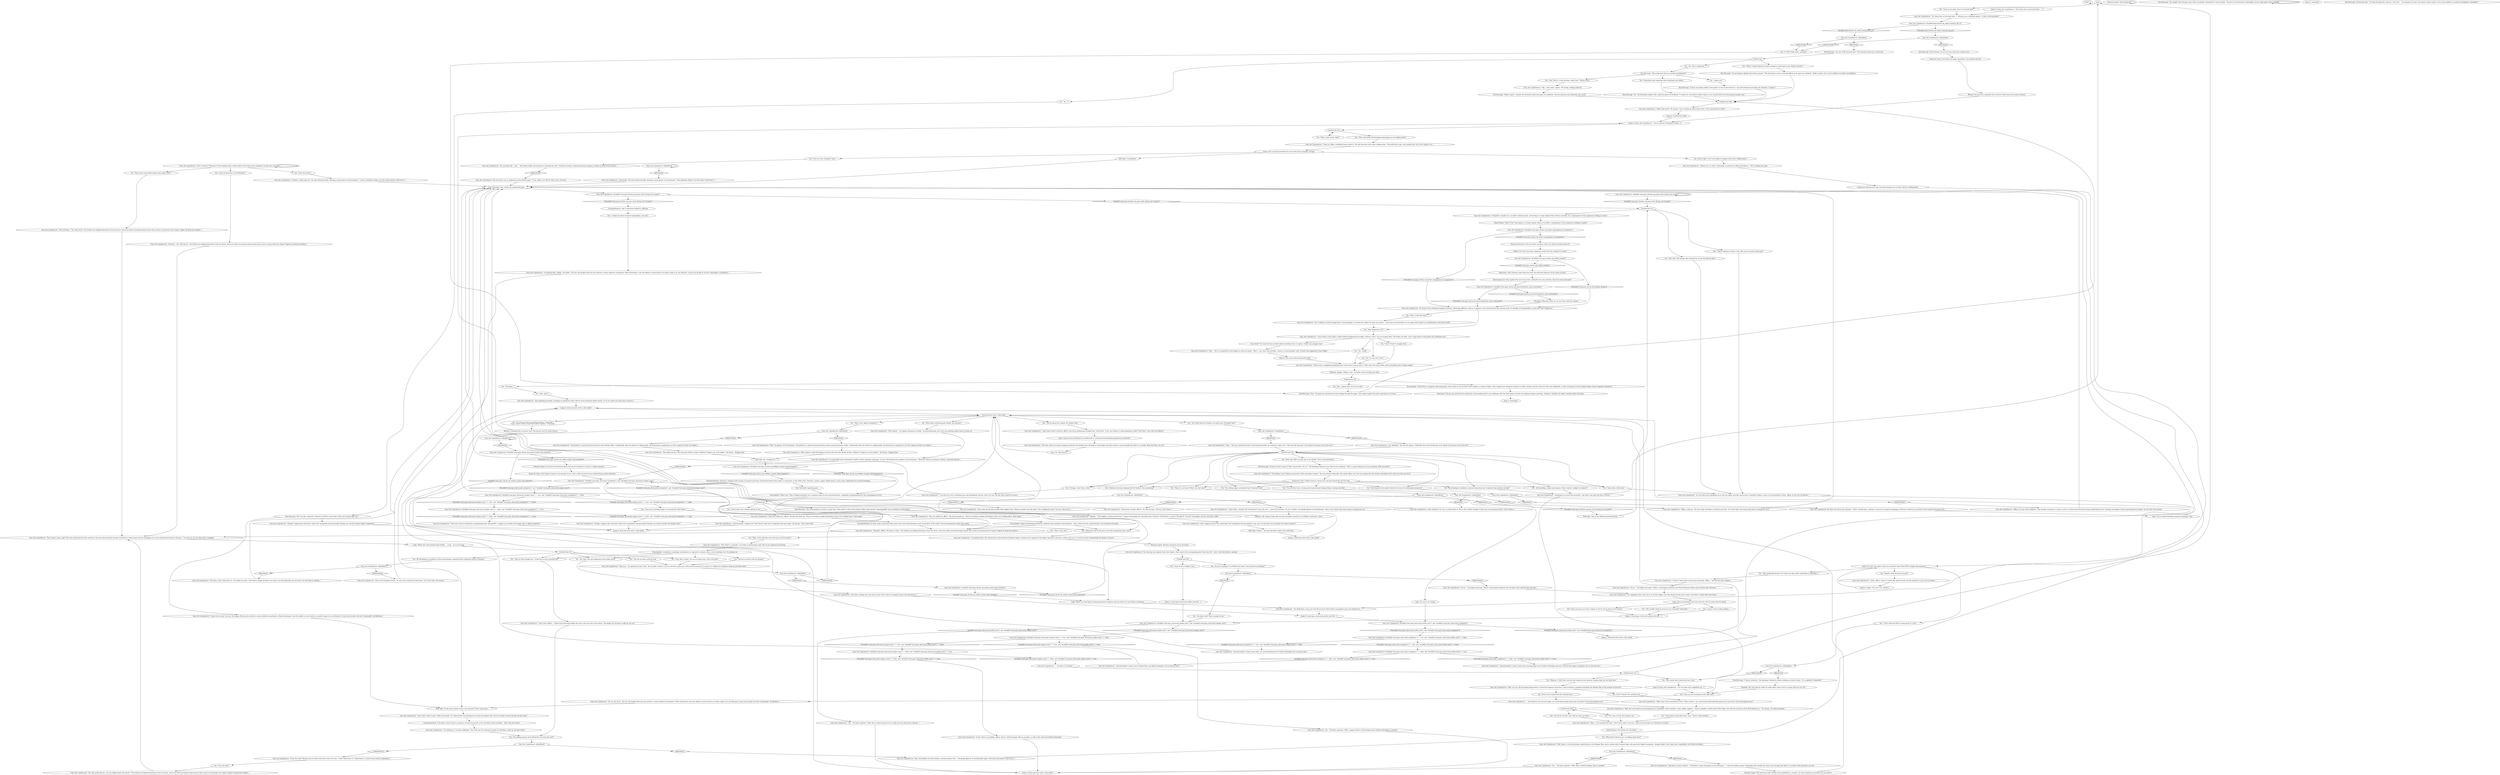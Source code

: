 # WESTCOAST / GARY FASCHA DQ
# Ask Gary if he knows how to turn back time.
# ==================================================
digraph G {
	  0 [label="START"];
	  1 [label="input"];
	  2 [label="You: \"Okay, I'm convinced. What's our next step?\""];
	  3 [label="You: \"By seeking answers from behind the veil, from the void?\""];
	  4 [label="Gary, the Cryptofascist: IsKimHere()"];
	  5 [label="IsKimHere()", shape=diamond];
	  6 [label="!(IsKimHere())", shape=diamond];
	  7 [label="Reaction Speed: And he glanced!"];
	  8 [label="Gary, the Cryptofascist: He clears his throat and continues. \"That's actually peas, nothing, no amount of corporate espionage would ever would ever put them *so far* ahead of everyone else...\""];
	  9 [label="Gary, the Cryptofascist: \"Could be, could easily be.\" He nods enthusiastically, shooting a quick glance at the lieutenant. \"I mean it definitely *helps*, but the market alone? I don't buy it...\""];
	  10 [label="Gary, the Cryptofascist: \"*Exactly*, officer.\" He leans in closer. \"The Seolites are helping themselves from the future. And every little incremental improvement they receive in the present has *major* ripples all along the timeline...\""];
	  11 [label="You: \"You know what? That's enough for me.\""];
	  12 [label="Gary, the Cryptofascist: \"No-no...\" He laughs nervously. \"There's a discrepancy between how these Semenese tribes count and how they tell time.\""];
	  13 [label="Jump to: [coast.gary_discussed_seolite_tech && ...]"];
	  14 [label="You: \"How, then?\""];
	  15 [label="Gary, the Cryptofascist: \"It gets even scarier. You see, the Semper Maa has also evolved a curious defensive mechanism. When threatened, it has the ability to revert back to an earlier stage in its own lifecycle. It may even be able to do this *continually*, ad infinitium...\""];
	  16 [label="You: \"Just... please, Kim, trust me on this.\""];
	  17 [label="You: \"Gary, are you wasting my time right now?\""];
	  18 [label="Gary, the Cryptofascist: \"It's true that every expedition up to now has failed, and that several have *vanished* without a trace, but the potential is there, officer. It just can't be denied...\""];
	  19 [label="Gary, the Cryptofascist: \"Assuming you survive the encounter... But that's way down the line of course...\""];
	  20 [label="Gary, the Cryptofascist: IsKimHere()"];
	  21 [label="IsKimHere()", shape=diamond];
	  22 [label="!(IsKimHere())", shape=diamond];
	  23 [label="Logic: There's no such thing as blaasma-powered weaponry, because there's no such thing as 'blaasma.'"];
	  24 [label="Kim Kitsuragi: \"Oh, people *are* noticing, Gary. They've probably *dispatched* a team already.\" The pen in the lieutenant's hand glides on the rough paper of his notebook."];
	  25 [label="Kim Kitsuragi: \"Not to the present, of course, to past-Gary. They prefer to deal with problems before they become *unmanageable*. Just something to think about.\""];
	  26 [label="You: \"Gary, you're putting images in my head and I don't like it.\""];
	  27 [label="Gary, the Cryptofascist: \"Though I suppose this still doesn't help *you* manipulate time personally. Perhaps you should consider digital castigation?\""];
	  28 [label="You: \"It *will* make sense, I promise.\""];
	  29 [label="Rhetoric: A question for an answer, huh? The answer must be really obvious."];
	  30 [label="Gary, the Cryptofascist: \"I don't know what to tell you, officer. I got all my information straight from 'Truth Hunt'. If you can't believe a radio programme called 'Truth Hunt', who *can* you believe?\""];
	  31 [label="Gary, the Cryptofascist: \"*Cryptids*, actually. It's a so-called 'colonial animal', presenting as a large singular body, when in actuality, it's a congregation of tiny organisms working in unison.\""];
	  32 [label="You: \"Seems like a dick move.\""];
	  33 [label="You: \"By developing an aesthetics of pure functionality, separated from traditional notions of beauty?\""];
	  34 [label="You: \"Wait, so how did they start the loop in the first place?\""];
	  35 [label="Gary, the Cryptofascist: \"You think that's crazy, just wait till you learn *how* they've managed to get so far ahead of us...\""];
	  36 [label="Gary, the Cryptofascist: \"But that's nothing. Just wait till you learn *how* they've managed to get so far ahead of us...\""];
	  37 [label="Gary, the Cryptofascist: \"I'm telling you,\" he nods confidently. \"The truth can't be contained, people are starting to wake up and take notice.\""];
	  38 [label="Gary, the Cryptofascist: \"... by about 4.5 seconds.\""];
	  39 [label="Gary, the Cryptofascist: \"Oh...\" He looks surprised. \"Well, there's still the Semper Maa to consider.\""];
	  40 [label="Gary, the Cryptofascist: \"But then, there are rumours going around that the Seolites have developed a technology that allows them to move through time like it's a corridor. Back and forth, you see.\""];
	  41 [label="Encyclopedia: 'Truth Hunt' is a popular radio programme. Each week, its two eccentric hosts explore a variety of topics, from cryptids and conspiracy theories to ethnic warfare and the 'historical' Man from Hjelmdall. A radio counterpart to the Graadian fringe science magazine 'Paradox B'."];
	  42 [label="You: \"I asked you about temporal manipulation, not mud.\""];
	  43 [label="Gary, the Cryptofascist: Variable[\"coast.gary_faschist_dq_pain_tresh_diving_suit_of_pain\"]"];
	  44 [label="Variable[\"coast.gary_faschist_dq_pain_tresh_diving_suit_of_pain\"]", shape=diamond];
	  45 [label="!(Variable[\"coast.gary_faschist_dq_pain_tresh_diving_suit_of_pain\"])", shape=diamond];
	  46 [label="Gary, the Cryptofascist: \"Sure, the Seolites are hard workers, everyone knows that...\" He quickly glances at the lieutenant again. \"But hard work alone? I don't buy it...\""];
	  47 [label="Gary, the Cryptofascist: \"I've personally never witnessed a Seolite commit corporate espionage,\" he says, determined not to glance at the lieutenant. \"*However* there are rumours, articles, respected opinions...\""];
	  48 [label="Jump to: [Sub-main-hub (with a side-salad)]"];
	  49 [label="Gary, the Cryptofascist: \"And speaking personally, arranging an expedition seems like the most promising option overall, so I'm not really sure what else to tell you...\""];
	  50 [label="Jump to: [Gary, the Cryptofascist: \"\"Isn't it obvious? *Someone's* been...\"]"];
	  51 [label="Untitled hub (06)"];
	  52 [label="You: \"I don't joke around about time, Gary.\" (Stare at him intently.)"];
	  53 [label="Esprit de Corps: He seems to have an unrealistic idea of the RCM's budget and manpower..."];
	  54 [label="Logic: Oh, yes it can. Easily."];
	  55 [label="Gary, the Cryptofascist: \"Well, first we'd need to secure funding for an expedition, then assemble a team, gather supplies... There's probably a million other little things, but with the resources of the RCM behind you...\" He shrugs. \"It could be feasible.\""];
	  56 [label="Pain Threshold: Like a diving suit powered by pain."];
	  57 [label="Untitled hub (15)"];
	  58 [label="Gary, the Cryptofascist: \"Isn't it obvious? *Someone's* been feeding them a little trickle of tech down from someplace *no-one* else can reach...\""];
	  59 [label="You: \"From the pale?\""];
	  60 [label="Half Light: Cannibalism?"];
	  61 [label="You: \"That's crazy, man.\""];
	  62 [label="Gary, the Cryptofascist: \"Essentially it's a grief ritual practiced by some old kipt tribes. Traditionally, after the death of a village leader, the bereaved are supposed to cut off a segment of their own fingers...\""];
	  63 [label="Half Light: Yes, *imagine* it!"];
	  64 [label="Jump to: [coast.gary_discussed_seolite_tech && ...]"];
	  65 [label="Composure: Because he's only now discovering he has no idea what he's talking about."];
	  66 [label="Gary, the Cryptofascist: \"Do I know how to turn back time...?\" He gives you a sideways glance. \"Is that a trick question?\""];
	  67 [label="Untitled hub"];
	  68 [label="Untitled hub (04)"];
	  69 [label="You: \"Potentially more important than *anything* ever before.\""];
	  70 [label="You: \"Yes, Gary. A trick. Now humour me.\""];
	  71 [label="Inland Empire: The further out, the better."];
	  72 [label="You: \"What about something pale-related, any theories?\""];
	  73 [label="You: \"I'm not sure these are realistic options.\" (Conclude.)\n\"Gary, *none* of these sound like realistic options.\" (Conclude.)"];
	  74 [label="Volition: If it were true those organisms would *not* be working *in unison*."];
	  75 [label="You: \"This sounds like a dead end to me, Gary.\""];
	  76 [label="Gary, the Cryptofascist: \"... and attack it over and over again, you could theoretically punch your way back to the Franconigerian era!\""];
	  77 [label="Logic: You're underestimating corporate espionage, Gary."];
	  78 [label="Jump to: [Sub-main-hub (with a side-salad)]"];
	  79 [label="Gary, the Cryptofascist: Variable[\"coast.gary_fascha_dq_halflight_imagine_digicastigation\"]"];
	  80 [label="Variable[\"coast.gary_fascha_dq_halflight_imagine_digicastigation\"]", shape=diamond];
	  81 [label="!(Variable[\"coast.gary_fascha_dq_halflight_imagine_digicastigation\"])", shape=diamond];
	  82 [label="Gary, the Cryptofascist: \"That old thing...? No, *the future*. The Seolites are helping themselves from the future. And every little incremental improvement they receive in the present has *major* ripples all along the timeline...\""];
	  83 [label="Gary, the Cryptofascist: \"Listen, there's no problem, officer. There's still the Semper Maa to consider, as well as this advanced Seolite technology.\""];
	  84 [label="Kim Kitsuragi: \"Make it quick,\" remarks the lieutenant dryly and opens his notebook. \"And the question was rhetorical, not a trick.\""];
	  85 [label="Jump to: [Untitled hub (06)]"];
	  86 [label="Gary, the Cryptofascist: IsKimHere()"];
	  87 [label="IsKimHere()", shape=diamond];
	  88 [label="!(IsKimHere())", shape=diamond];
	  89 [label="Reaction Speed: The lieutenant stops writing in his notebook for a moment. It's only a fraction of a second, but you catch it."];
	  90 [label="You: \"What's this 'digital castigation'?\""];
	  91 [label="Gary, the Cryptofascist: Variable[\"coast.gary_fascha_dq_inland_congregation_of_organisms\"]"];
	  92 [label="Variable[\"coast.gary_fascha_dq_inland_congregation_of_organisms\"]", shape=diamond];
	  93 [label="!(Variable[\"coast.gary_fascha_dq_inland_congregation_of_organisms\"])", shape=diamond];
	  94 [label="Gary, the Cryptofascist: Variable[\"coast.gary_fascha_dq_volition_unison\"]"];
	  95 [label="Variable[\"coast.gary_fascha_dq_volition_unison\"]", shape=diamond];
	  96 [label="!(Variable[\"coast.gary_fascha_dq_volition_unison\"])", shape=diamond];
	  97 [label="You: \"How dangerous is it?\""];
	  98 [label="Gary, the Cryptofascist: \"I once heard a story about a whole village disappearing overnight, without a trace. Can you imagine that?\" He shakes his head. \"Just a large patch of mud where the settlement was.\""];
	  99 [label="You: \"Yes, vividly.\""];
	  100 [label="You: (Scoff.) \"I've seen the sky cry blood while everything turns to vapour. I think I can manage, Gary.\""];
	  101 [label="Kim Kitsuragi: \"No part of *me* is part of *this* conversation. Oh, no.\" The lieutenant keeps his eyes fixed on his notebook. \"That's a special thing you two are enjoying. With each other.\""];
	  102 [label="Gary, the Cryptofascist: IsKimHere()"];
	  103 [label="IsKimHere()", shape=diamond];
	  104 [label="!(IsKimHere())", shape=diamond];
	  105 [label="You: \"What does any of this have to do with turning back time, Gary?\""];
	  106 [label="Untitled hub (02)"];
	  107 [label="Jump to: [Sub-main-hub (with a side-salad)]"];
	  108 [label="Jump to: [Gary, the Cryptofascist: \"\"It's true that every expedition up...\"]"];
	  109 [label="You: \"No, I'm sorry, but I can't.\""];
	  110 [label="Untitled hub (11)"];
	  111 [label="Gary, the Cryptofascist: \"Well...\" His eyes instinctively dart to the lieutenant before he continues *sotto voce*: \"How else did they get so far ahead of everyone in the tech-race?\""];
	  112 [label="You: \"I'm sure they have a strong central government keeping things running smoothly.\""];
	  113 [label="Gary, the Cryptofascist: \"Everything's cool. Nothing wrong with a little speculative inquiry.\" The man shrugs awkwardly. \"But really, officer, how *do* you explain how the Seolites developed such a lead over the rest of us?\""];
	  114 [label="Gary, the Cryptofascist: \"Officer, wake up.\" The man snaps his fingers in front of your face. \"No *way* that's the reason why they're winning the race!\""];
	  115 [label="Gary, the Cryptofascist: \"Oh, you know like... uhm...\" He exhales loudly and continues to massage his neck. \"Stealth aerostatics, blaasma-powered weaponry, all kinds of deep-secret projects...\""];
	  116 [label="You: \"So you're saying if I cut off both my hands I can go back to yesterday?\""];
	  117 [label="Conceptualization: In truth, these sound more like scenes from some old fantastique novel, the product of the author's fevered imagination rather than reality."];
	  118 [label="Gary, the Cryptofascist: IsKimHere()"];
	  119 [label="IsKimHere()", shape=diamond];
	  120 [label="!(IsKimHere())", shape=diamond];
	  121 [label="Jump to: [Logic: \"Oh, yes it can. Easily.\"]"];
	  122 [label="Gary, the Cryptofascist: \"It's found in the subtropical jungles of Samara. Extremely difficult to spot as it appears to the untrained eye like common mud. It's thought to be impossible to catch and *very* dangerous.\""];
	  123 [label="Conceptualization: To be able to revert back to a previous version of yourself, to the one before all the mistakes... that's why we're here!"];
	  124 [label="Gary, the Cryptofascist: IsKimHere()"];
	  125 [label="IsKimHere()", shape=diamond];
	  126 [label="!(IsKimHere())", shape=diamond];
	  127 [label="Untitled hub (16)"];
	  128 [label="You: \"Then we have already lost.\" (Look down at your clenched fist.)"];
	  129 [label="Gary, the Cryptofascist: \"Permission to laugh, officer?\" He rolls his eyes. \"No way, I don't buy it...\""];
	  130 [label="Gary, the Cryptofascist: \"I can tell you it isn't something easy and immediately obvious, that's for sure. No way, that would be too easy...\""];
	  131 [label="Gary, the Cryptofascist: \"I don't know officer... I think Future-Revachol might also have a few aces up its own sleeve. The people are starting to wake up, you see.\""];
	  132 [label="Pain Threshold: Agonizing pain..."];
	  133 [label="Gary, the Cryptofascist: \"No-no...\" He laughs nervously. \"There's a discrepancy between how the kipts count and how they tell time.\""];
	  134 [label="You: \"Gary, you owe me at least a finger or two for all my time you've wasted.\""];
	  135 [label="You: \"What kind of theories are we talking about here?\""];
	  136 [label="Gary, the Cryptofascist: Variable[\"coast.gary_discussed_semper_maa\"] == false  and  Variable[\"coast.gary_discussed_seolite_tech\"] == true"];
	  137 [label="Variable[\"coast.gary_discussed_semper_maa\"] == false  and  Variable[\"coast.gary_discussed_seolite_tech\"] == true", shape=diamond];
	  138 [label="!(Variable[\"coast.gary_discussed_semper_maa\"] == false  and  Variable[\"coast.gary_discussed_seolite_tech\"] == true)", shape=diamond];
	  139 [label="Gary, the Cryptofascist: Variable[\"coast.gary_discussed_semper_maa\"] == true  and  Variable[\"coast.gary_discussed_castigation\"]  == false"];
	  140 [label="Variable[\"coast.gary_discussed_semper_maa\"] == true  and  Variable[\"coast.gary_discussed_castigation\"]  == false", shape=diamond];
	  141 [label="!(Variable[\"coast.gary_discussed_semper_maa\"] == true  and  Variable[\"coast.gary_discussed_castigation\"]  == false)", shape=diamond];
	  142 [label="Gary, the Cryptofascist: \"Well, if you *cover yourself* in it first, *then* attack it, you could theoretically basically punch your way back to the Franconigerian era!\""];
	  143 [label="Half Light: Like an exo-skeleton powered by fear."];
	  144 [label="Gary, the Cryptofascist: \"I'm getting there, officer.\" He smiles. \"You see, the Semper Maa has also evolved a curious defensive mechanism. When threatened, it has the ability to revert back to an earlier stage in its own lifecycle. It may even be able to do this *continually*, ad infinitum...\""];
	  145 [label="You: \"By funnelling a larger percentage of their country's budget to research?\""];
	  146 [label="Composure: He's *really* trying to convey how cool and natural this all is for him."];
	  147 [label="Gary, the Cryptofascist: IsKimHere()"];
	  148 [label="IsKimHere()", shape=diamond];
	  149 [label="!(IsKimHere())", shape=diamond];
	  150 [label="You: \"Yes, that's the only explanation that makes sense.\""];
	  151 [label="Gary, the Cryptofascist: \"I don't know... Sounds a bit *incestuous* to me, but sure -- none of my business, I'm not a Seolite.\" He quickly glances at the lieutenant. \"But no way *that's* the reason they're winning the race...\""];
	  152 [label="Gary, the Cryptofascist: Variable[\"coast.gary_fascha_dq_seolite_master_bad_material\"]"];
	  153 [label="Variable[\"coast.gary_fascha_dq_seolite_master_bad_material\"]", shape=diamond];
	  154 [label="!(Variable[\"coast.gary_fascha_dq_seolite_master_bad_material\"])", shape=diamond];
	  155 [label="Gary, the Cryptofascist: Variable[\"coast.gary_discussed_castigation\"]  and  Variable[\"coast.gary_discussed_semper_maa\"]"];
	  156 [label="Variable[\"coast.gary_discussed_castigation\"]  and  Variable[\"coast.gary_discussed_semper_maa\"]", shape=diamond];
	  157 [label="!(Variable[\"coast.gary_discussed_castigation\"]  and  Variable[\"coast.gary_discussed_semper_maa\"])", shape=diamond];
	  158 [label="You: \"Terrifying...\""];
	  159 [label="You: \"Gary, do you know how to turn back time?\""];
	  160 [label="Jump to: [mainhub]"];
	  161 [label="You: \"I don't *want* to imagine that.\""];
	  162 [label="Authority: Jungles, villages, mud... he better not be wasting your time."];
	  163 [label="You: \"That would take forever! Isn't there just like a pill I could take or something...?\""];
	  164 [label="You: \"So if I *attack* this sentient mud...\""];
	  165 [label="Untitled hub (14)"];
	  166 [label="You: \"By all joining in solidarity, everyone doing their part to keep the big machine moving?\""];
	  167 [label="Gary, the Cryptofascist: IsKimHere()"];
	  168 [label="IsKimHere()", shape=diamond];
	  169 [label="!(IsKimHere())", shape=diamond];
	  170 [label="Gary, the Cryptofascist: \"Officer,\" he says with confidence, \"the average consumer is a moron. Leave it to them and we'd all be living in fake-bamboo huts, burning carcinogenic incense and playing the bongos. No way that's the reason!\""];
	  171 [label="Rhetoric: Oh, trying to keep only one type of people around you is suddenly 'incestuous', Gary?"];
	  172 [label="Logic: Within this self-contained logic-bubble, -- a loop -- he is not wrong."];
	  173 [label="Half Light: Mmmm... the most beautiful smell in the world, fear."];
	  174 [label="Conceptualization: Small hut, pregnant with screams of anguish and terror. The lowered head of the mother as she gnaws at the child's joint. Chewing, screams, agony. Finally there's a tiny crunch, followed by the sound of weeping."];
	  175 [label="Endurance: This guy has proved to be a dead end. (A dissatisfied growl in you abdomen.) But the hard endure and the true kingsman keeps searching. 'Vaillance,' brööder, the night is darkest before the dawn."];
	  176 [label="Gary, the Cryptofascist: \"Unfortunately, I suppose this *still* doesn't help *you* manipulate time personally.\" He shrugs. \"Sorry about that.\""];
	  177 [label="Gary, the Cryptofascist: \"And personally, it seems more civilised than, say, digital castigation, but to each his own.\""];
	  178 [label="Kim Kitsuragi: \"I concur, detective,\" the lieutenant interjects without looking up from his notes. \"It's completely *unfeasible*.\""];
	  179 [label="Kim Kitsuragi: \"I'm not going to dignify that with an answer.\" The lieutenant's voice is cold and official as he opens his notebook. \"Make it quick, we're in the middle of a murder investigation.\""];
	  180 [label="Gary, the Cryptofascist: \"No, no, not at all... You see, the Semper Maa has also evolved a curious defensive mechanism. When threatened, it has the ability to revert back to an earlier stage in its own lifecycle. It may even be able to do this *continually*, ad infinitium...\""];
	  181 [label="Gary, the Cryptofascist: \"Now, here's where it gets *really interesting*. It's believed that the mechanism by which the Semper Maa reverts actually reverses the flow of time itself...\""];
	  182 [label="Gary, the Cryptofascist: IsKimHere()"];
	  183 [label="IsKimHere()", shape=diamond];
	  184 [label="!(IsKimHere())", shape=diamond];
	  185 [label="Gary, the Cryptofascist: \"That creates a loop, right? The more advanced tech they send here, the more advanced they become in the future, which means that by smuggling ever more advanced tech down to the past... I'm sure you can see where this is heading.\""];
	  186 [label="You: \"Gary, that's insane. You are an insane man, sick in the head.\""];
	  187 [label="Drama: He's just discovered that he can't think of any examples, though."];
	  188 [label="Empathy: His voice betrays relief, he really didn't want to have to argue with you over this."];
	  189 [label="Gary, the Cryptofascist: IsKimHere()"];
	  190 [label="IsKimHere()", shape=diamond];
	  191 [label="!(IsKimHere())", shape=diamond];
	  192 [label="Kim Kitsuragi: \"More important than our murder investigation?\""];
	  193 [label="Rhetoric: He gave you a question for an answer. Must mean the answer's obvious."];
	  194 [label="Logic: Anyone whose livelihood isn't predicated on creating and maintaining preposterous mysteries?"];
	  195 [label="Inland Empire: What if *you* only appear as a large singular body, are actually a congregation of tiny organisms working in unison?"];
	  196 [label="You: \"I don't think the RCM is gonna go for it, Gary.\""];
	  197 [label="You: \"By letting the free market dictate the course of technological progress?\""];
	  198 [label="You: \"Isolation obviously, keeping Seol for Seolites. Very motivating.\""];
	  199 [label="You: \"From the future?\""];
	  200 [label="Gary, the Cryptofascist: \"Like clockwork, I'm sure, no doubt about it. But is that *really* enough to take such an astronomical lead? I don't think so...\""];
	  201 [label="Gary, the Cryptofascist: \"Save it for the phyrro-heads,\" he says with a dismissive hand-wave. \"No *way* that's the reason!\""];
	  202 [label="Esprit de Corps: God I hope he meant it sarcastically. If not, I don't really see how he can continue being a police detective."];
	  203 [label="Gary, the Cryptofascist: \"What makes it really disturbing is the fact that they bite off bits of their *children's* fingers too. Even babies.\" He frowns. \"Imagine that.\""];
	  204 [label="You: \"This wouldn't help me even if it was *remotely* believable.\""];
	  205 [label="You: \"That secret inaccessible bunker near Land's End!?\""];
	  206 [label="You: \"Hmmm, what else have you got?\""];
	  207 [label="Kim Kitsuragi: \"No?\" he asks, surprised. \"Because I could've sworn that's what you're doing right now.\""];
	  208 [label="Gary, the Cryptofascist: Variable[\"coast.gary_fascha_dq_electrochemistry_more_motivated\"]"];
	  209 [label="Variable[\"coast.gary_fascha_dq_electrochemistry_more_motivated\"]", shape=diamond];
	  210 [label="!(Variable[\"coast.gary_fascha_dq_electrochemistry_more_motivated\"])", shape=diamond];
	  211 [label="Gary, the Cryptofascist: IsKimHere()"];
	  212 [label="IsKimHere()", shape=diamond];
	  213 [label="!(IsKimHere())", shape=diamond];
	  214 [label="You: \"Strange, I don't have a clue.\""];
	  215 [label="Gary, the Cryptofascist: \"Sure, they got the place locked down tighter than a Himean asshole, but that alone?\" He's shaking his head. \"No way, I don't buy it...\""];
	  216 [label="You: \"You lost me there with the loop."];
	  217 [label="Gary, the Cryptofascist: \"Absolutely!\" He nods enthusiastically, shooting a quick glance at the lieutenant. \"That definitely *helps*, but that alone? I don't buy it...\""];
	  218 [label="Gary, the Cryptofascist: \"No, why would they be... No, I'm talking about *the future*! The Seolites are helping themselves from the future. And every little incremental improvement they receive in the present has *major* ripples all along the timeline...\""];
	  219 [label="Gary, the Cryptofascist: \"Believe me, it's there. Technology so advanced it defies description...\" He's avoiding your gaze."];
	  220 [label="Gary, the Cryptofascist: \"Now *that* is a paradox,\" he smiles an all-knowing smile, like he just explained everything."];
	  221 [label="Encyclopedia: A statement, seemingly contradictory or opposed to common sense, and yet perhaps true. Or perhaps not."];
	  222 [label="Gary, the Cryptofascist: \"Hahaha...\" His laughter is quick and nervous. \"I mean I'm basically just repeating what I heard on 'Truth Hunt' or read in 'Paradox B.' I'm just a messenger, and not even that, really!\""];
	  223 [label="Untitled hub"];
	  224 [label="Gary, the Cryptofascist: \"I'm getting there. See, the practice is derived from Semenese finger counting. Each segment of the finger represents one hour, so they count up to 12 with one hand, disregarding the thumb, of course.\""];
	  225 [label="Encyclopedia: Please note: Tales of digital mutilation are a common trope of racist pseudo-histories, completely unsubstantiated by the archaeological record..."];
	  226 [label="You: \"I don't know, this sounds made up to me.\""];
	  227 [label="Gary, the Cryptofascist: \"That said, if you're interested in manipulating time *personally*, I suggest you consider the Semper Maa or digial castigation.\""];
	  228 [label="Gary, the Cryptofascist: \"Though I suppose this still doesn't help *you* manipulate time personally. Perhaps you should consider the Semper Maa?\""];
	  229 [label="Gary, the Cryptofascist: Variable[\"coast.gary_discussed_castigation\"] == false  and  Variable[\"coast.gary_discussed_seolite_tech\"] == true"];
	  230 [label="Variable[\"coast.gary_discussed_castigation\"] == false  and  Variable[\"coast.gary_discussed_seolite_tech\"] == true", shape=diamond];
	  231 [label="!(Variable[\"coast.gary_discussed_castigation\"] == false  and  Variable[\"coast.gary_discussed_seolite_tech\"] == true)", shape=diamond];
	  232 [label="Jump to: [Gary, the Cryptofascist: \"\"Do I know how to turn back time......\"]"];
	  233 [label="You: \"What's wrong? Material not good enough to send back to your Seolite masters?\""];
	  234 [label="Kim Kitsuragi: \"No,\" the lieutenant replies with a sigh and opens his notebook. \"It really isn't. Just please make it quick, so we can get back to our low-priority murder case.\""];
	  235 [label="You: \"I'm all out of tricks, Gary. Tell me what you know.\""];
	  236 [label="Gary, the Cryptofascist: \"Phew...\" He scratches his head. \"I don't know what to tell you. I mean of course there are *theories* out there...\""];
	  237 [label="Gary, the Cryptofascist: \"Oh, definitely!\" He nod and repeats. \"Definitely. How else did they get so far ahead of everyone in the tech-race?\""];
	  238 [label="You: \"Yeah, how *did* you guys get so far ahead?\" (Turn to the lieutenant.)"];
	  239 [label="You: \"From the blue door in the Whirling!?\""];
	  240 [label="Gary, the Cryptofascist: \"The blue...? No, *the future*. The Seolites are helping themselves from the future. And every little incremental improvement they receive in the present has *major* ripples all along the timeline...\""];
	  241 [label="You: \"Give me some examples, Gary.\""];
	  242 [label="You: \"You're right, I can't even begin to imagine what you're talking about.\""];
	  243 [label="Gary, the Cryptofascist: \"The really sick bit is that they bite off bits of their *children's* fingers too. Even babies.\" He frowns. \"Imagine that.\""];
	  244 [label="Encyclopedia: Tropes of fantastique literature combined with mundane racial prejudice -- this is what the term 'pseudo-history' was invented to describe."];
	  245 [label="Gary, the Cryptofascist: Variable[\"coast.gary_discussed_semper_maa\"] == false  and  Variable[\"coast.gary_discussed_castigation\"]  == true"];
	  246 [label="Variable[\"coast.gary_discussed_semper_maa\"] == false  and  Variable[\"coast.gary_discussed_castigation\"]  == true", shape=diamond];
	  247 [label="!(Variable[\"coast.gary_discussed_semper_maa\"] == false  and  Variable[\"coast.gary_discussed_castigation\"]  == true)", shape=diamond];
	  248 [label="Gary, the Cryptofascist: Variable[\"coast.gary_discussed_castigation\"] == true  and  Variable[\"coast.gary_discussed_seolite_tech\"] == false"];
	  249 [label="Variable[\"coast.gary_discussed_castigation\"] == true  and  Variable[\"coast.gary_discussed_seolite_tech\"] == false", shape=diamond];
	  250 [label="!(Variable[\"coast.gary_discussed_castigation\"] == true  and  Variable[\"coast.gary_discussed_seolite_tech\"] == false)", shape=diamond];
	  251 [label="Kim Kitsuragi: \"Are you *still* pursuing this?\" The lieutenant gives you a tired look."];
	  252 [label="You: \"Now *that's* a trick question, right Gary?\" (Wink at him.)"];
	  253 [label="Half Light: So the scary sentient mud is also immortal? That's good news."];
	  254 [label="Untitled hub (13)"];
	  255 [label="Gary, the Cryptofascist: \"From the void?\" He gives you an intent look and crosses his arms. \"I don't think that's it. I think there's a *much* more sinister explanation...\""];
	  256 [label="You: \"You lost me there with the paradox.\""];
	  257 [label="Gary, the Cryptofascist: IsKimHere()"];
	  258 [label="IsKimHere()", shape=diamond];
	  259 [label="!(IsKimHere())", shape=diamond];
	  260 [label="Logic: One you absolutely don't have time for. Let's be done with this idiocy."];
	  261 [label="Gary, the Cryptofascist: \"Hey, don't blame me, officer.\" He puts his hands up. \"These are barbaric people and barbaric times we're talking about. Dark magic.\""];
	  262 [label="Jump to: [mainhub]"];
	  263 [label="Gary, the Cryptofascist: \"Hey, you asked me, officer.\" He puts his hands up. \"These are barbaric people and barbaric times we're talking about. Dark magic.\""];
	  264 [label="Jump to: [Sub-main-hub (with a side-salad)]"];
	  265 [label="Gary, the Cryptofascist: \"And personally, it seems easier than, say, accessing deep-secret Seolite technology, but to each his own.\""];
	  266 [label="Kim Kitsuragi: The lieutenant crosses his arms and turns to look at you."];
	  267 [label="Gary, the Cryptofascist: \"Ugh... yeah, yeah. I guess.\" He shrugs, looking confused."];
	  268 [label="Gary, the Cryptofascist: \"And then you hear rumours...\" He flashes a quick side-glance at the lieutenant. \"... that the Seolites possess technology that actually lets them move through time like it's a corridor. Back and forth, you see.\""];
	  269 [label="You: \"Wait, it looks like mud?\""];
	  270 [label="Untitled hub (10)"];
	  271 [label="Conceptualization: Like a submarine fuelled by suffering."];
	  272 [label="You: \"There's balance in nature, Gary. Man was not meant to play god.\""];
	  273 [label="You: \"Wait, what kind of technological advantages are we talking about?\""];
	  274 [label="Gary, the Cryptofascist: \"Hey man...\" he spreads his arms wide. \"No one likes to hear it, but I'm not here to give you a false sense of security. It is what it is. People are starting to wake up and take notice.\""];
	  275 [label="Gary, the Cryptofascist: IsKimHere()"];
	  276 [label="IsKimHere()", shape=diamond];
	  277 [label="!(IsKimHere())", shape=diamond];
	  278 [label="Reaction Speed: Absolute nonsense across the board."];
	  279 [label="You: \"None of this is helpful, Gary.\""];
	  280 [label="Gary, the Cryptofascist: \"As I explained, they count up to 12 on their fingers, but they divide the day into 15 parts. But that's a whole other discussion...\""];
	  281 [label="You: \"I guess I have to keep looking...\""];
	  282 [label="Gary, the Cryptofascist: \"Oh...\" He looks surprised. \"Well, this is embarrassing, but I'm really not sure what else to tell you...\""];
	  283 [label="Gary, the Cryptofascist: \"And personally, it seems easier than accessing deep-secret Seolite technology and more civilised than digital castigation, but to each his own.\""];
	  284 [label="Gary, the Cryptofascist: Variable[\"plaza.fascha_dq_asked_someone_the_q\"]"];
	  285 [label="Variable[\"plaza.fascha_dq_asked_someone_the_q\"]", shape=diamond];
	  286 [label="!(Variable[\"plaza.fascha_dq_asked_someone_the_q\"])", shape=diamond];
	  287 [label="Esprit de Corps: You'd better be going somewhere case-related with this."];
	  288 [label="Kim Kitsuragi: \"In that case please make it extra quick, so we can get back to it,\" says the lieutenant and opens his notebook. \"I mean it.\""];
	  289 [label="You: \"Tell me about this cryptid, the Semper Maa.\""];
	  290 [label="Physical Instrument: Get out of here, dreamer! Don't you think we'd know about it?"];
	  291 [label="Perception (Hearing): Shut up, we can't hear what he's saying!"];
	  292 [label="Electrochemistry: Hey, maybe if the rest of you took a chill-pill every now and then, they'd be more motivated?"];
	  293 [label="Gary, the Cryptofascist: \"Ahm...\" He's so surprised he even forgets to close his mouth. \"That's... yes, that's also horrible. I mean in a much grander scale. Exactly what happened to that village.\""];
	  294 [label="Gary, the Cryptofascist: \"I haven't really heard of any time-travel pills, officer...\" He rubs his chin, thinking."];
	  295 [label="You: \"Very well. This Semper Maa will pull my ox-cart through the ages.\""];
	  296 [label="You: \"By working longer and harder than *everyone* else?\""];
	  297 [label="Gary, the Cryptofascist: IsKimHere()"];
	  298 [label="IsKimHere()", shape=diamond];
	  299 [label="!(IsKimHere())", shape=diamond];
	  300 [label="Gary, the Cryptofascist: \"You know, I don't think that's it.\" He shakes his head. \"I bet there's plenty of beauty over there, art and inspiration too, but that's not why they're winning...\""];
	  301 [label="Gary, the Cryptofascist: \"Come on, officer, everybody knows about it.\" He rubs the back of his head, looking down. \"The stuff they've got, most people here can't even *dream* of it...\""];
	  302 [label="Gary, the Cryptofascist: IsKimHere()"];
	  303 [label="IsKimHere()", shape=diamond];
	  304 [label="!(IsKimHere())", shape=diamond];
	  305 [label="Gary, the Cryptofascist: Variable[\"coast.gary_discussed_seolite_tech\"]  and  Variable[\"coast.gary_discussed_semper_maa\"]"];
	  306 [label="Variable[\"coast.gary_discussed_seolite_tech\"]  and  Variable[\"coast.gary_discussed_semper_maa\"]", shape=diamond];
	  307 [label="!(Variable[\"coast.gary_discussed_seolite_tech\"]  and  Variable[\"coast.gary_discussed_semper_maa\"])", shape=diamond];
	  308 [label="Gary, the Cryptofascist: Variable[\"coast.gary_discussed_semper_maa\"] == true  and  Variable[\"coast.gary_discussed_seolite_tech\"] == false"];
	  309 [label="Variable[\"coast.gary_discussed_semper_maa\"] == true  and  Variable[\"coast.gary_discussed_seolite_tech\"] == false", shape=diamond];
	  310 [label="!(Variable[\"coast.gary_discussed_semper_maa\"] == true  and  Variable[\"coast.gary_discussed_seolite_tech\"] == false)", shape=diamond];
	  311 [label="Gary, the Cryptofascist: \"Oh...\" He looks surprised. \"Well, I suppose there's still the deep-secret Seolite technology to consider.\""];
	  312 [label="Jump to: [coast.gary_discussed_seolite_tech && ...]"];
	  313 [label="Gary, the Cryptofascist: Variable[\"coast.gary_discussed_seolite_tech\"]  and  Variable[\"coast.gary_discussed_castigation\"]"];
	  314 [label="Variable[\"coast.gary_discussed_seolite_tech\"]  and  Variable[\"coast.gary_discussed_castigation\"]", shape=diamond];
	  315 [label="!(Variable[\"coast.gary_discussed_seolite_tech\"]  and  Variable[\"coast.gary_discussed_castigation\"])", shape=diamond];
	  316 [label="Gary, the Cryptofascist: \"Make what quick?\" He shrugs. \"You're asking me about time travel. Is this some kind of a trick?\""];
	  317 [label="Shivers: This event will be beyond all scales."];
	  318 [label="You: \"Hang on, I *still* don't see how this immortal mud monster is gonna help me turn back time.\""];
	  319 [label="Gary, the Cryptofascist: Variable[\"coast.gary_faschist_dq_pain_tresh_diving_suit_of_pain\"]"];
	  320 [label="Variable[\"coast.gary_faschist_dq_pain_tresh_diving_suit_of_pain\"]", shape=diamond];
	  321 [label="!(Variable[\"coast.gary_faschist_dq_pain_tresh_diving_suit_of_pain\"])", shape=diamond];
	  322 [label="You: \"What's their secret, then?\""];
	  323 [label="Gary, the Cryptofascist: The man forces out an unpleasant and artificial laugh. \"C'mon, officer, you *know* that's not it. No way!\""];
	  324 [label="Gary, the Cryptofascist: Variable[\"coast.gary_fascha_dq_seolite_master_bad_material\"]"];
	  325 [label="Variable[\"coast.gary_fascha_dq_seolite_master_bad_material\"]", shape=diamond];
	  326 [label="!(Variable[\"coast.gary_fascha_dq_seolite_master_bad_material\"])", shape=diamond];
	  327 [label="Reaction Speed: You notice the lieutenant flinch and rub his forehead as if hit by a sudden migraine."];
	  328 [label="Gary, the Cryptofascist: \"And I suppose none of this would help *you* manipulate time personally, in any case. So why don't we just forget this whole business?\""];
	  329 [label="Jump to: [Sub-main-hub (with a side-salad)]"];
	  330 [label="Gary, the Cryptofascist: IsKimHere()"];
	  331 [label="IsKimHere()", shape=diamond];
	  332 [label="!(IsKimHere())", shape=diamond];
	  333 [label="You: \"Yes. This is important.\""];
	  334 [label="You: \"No...?\""];
	  335 [label="You: \"I guess not.\""];
	  336 [label="Kim Kitsuragi: \"Fine.\" He opens his notebook and starts leafing through the pages. \"Just make it quick. We need to get back to our case.\""];
	  337 [label="Sub-main-hub (with a side-salad)"];
	  338 [label="Gary, the Cryptofascist: \"Well, there's a very interesting cryptid known as the Semper Maa. And a certain tribe of ancient kipts who practiced 'digital castigation,' though frankly I don't know how *compelling* you'll find that theory...\""];
	  339 [label="Logic: No. They haven't."];
	  340 [label="You: \"You really think the Seolites can really move *through* time?\""];
	  341 [label="Gary, the Cryptofascist: \"Pale-related...\" he repeats and pauses to think. \"An interesting idea, but I can't say anything really comes to mind, no.\""];
	  342 [label="Gary, the Cryptofascist: \"Yes, it blends in with the jungle floor. Unsurprisingly, it's become the subject of many local myths -- some have even described it as an angry forest spirit or a manifestation of the forest itself.\""];
	  343 [label="Endurance: That's because some them just don't have the best interests of the colony in mind."];
	  344 [label="Gary, the Cryptofascist: \"Whole area is completely abandoned now. Locals won't even go near it. They swear the mud writhes and occasionally grows strange shapes.\""];
	  345 [label="Gary, the Cryptofascist: \"Well, you see, the fascinating thing about it is that this temporal reversion is said to extend to anything *touching* the Semper Maa at the moment of reversal.\""];
	  346 [label="You: \"So if I cover myself with this sentient mud...\""];
	  347 [label="Kim Kitsuragi: A frustrated sigh. \"I've been through this with you. I am *not*...\" He changes his mind. \"Just please make it quick, we're in the middle of a murder investigation, remember?\""];
	  348 [label="Gary, the Cryptofascist: \"Well,\" he glances at the lieutenant. \"Essentially it's a grief ritual practiced by certain ancient Semenese tribes. Traditionally, after the death of a village leader, the bereaved are supposed to cut off a segment of their own fingers...\""];
	  349 [label="Gary, the Cryptofascist: \"By removing one segment from their fingers, they remove the corresponding hour from their life -- that's what they believe, anyway.\""];
	  350 [label="Gary, the Cryptofascist: \"Listen, officer. I know it sounds like quite the task, but the potential, it just can't be denied...\""];
	  0 -> 0
	  1 -> 159
	  2 -> 54
	  3 -> 102
	  4 -> 4
	  4 -> 5
	  5 -> 152
	  6 -> 155
	  7 -> 7
	  8 -> 77
	  9 -> 56
	  10 -> 185
	  11 -> 305
	  12 -> 280
	  13 -> 313
	  14 -> 49
	  15 -> 253
	  16 -> 336
	  17 -> 180
	  18 -> 53
	  19 -> 1
	  19 -> 75
	  20 -> 20
	  20 -> 21
	  21 -> 217
	  22 -> 323
	  23 -> 35
	  24 -> 24
	  25 -> 222
	  26 -> 261
	  27 -> 329
	  28 -> 336
	  29 -> 50
	  30 -> 194
	  31 -> 195
	  32 -> 18
	  33 -> 167
	  34 -> 220
	  35 -> 13
	  36 -> 13
	  37 -> 3
	  38 -> 110
	  39 -> 264
	  40 -> 339
	  41 -> 175
	  42 -> 144
	  43 -> 43
	  43 -> 44
	  44 -> 254
	  45 -> 143
	  46 -> 56
	  47 -> 6
	  48 -> 337
	  49 -> 107
	  50 -> 57
	  51 -> 51
	  51 -> 235
	  51 -> 70
	  52 -> 236
	  53 -> 163
	  53 -> 196
	  53 -> 206
	  54 -> 313
	  55 -> 52
	  56 -> 319
	  57 -> 273
	  57 -> 322
	  58 -> 58
	  58 -> 199
	  58 -> 205
	  58 -> 239
	  59 -> 218
	  60 -> 56
	  61 -> 34
	  62 -> 243
	  63 -> 79
	  64 -> 305
	  65 -> 35
	  66 -> 284
	  67 -> 233
	  67 -> 333
	  67 -> 334
	  68 -> 316
	  69 -> 234
	  70 -> 236
	  71 -> 135
	  72 -> 341
	  73 -> 29
	  74 -> 94
	  75 -> 108
	  76 -> 55
	  77 -> 56
	  78 -> 337
	  79 -> 80
	  79 -> 81
	  80 -> 174
	  81 -> 225
	  82 -> 185
	  83 -> 264
	  84 -> 68
	  85 -> 50
	  86 -> 88
	  86 -> 87
	  87 -> 268
	  88 -> 39
	  89 -> 337
	  90 -> 302
	  91 -> 92
	  91 -> 93
	  92 -> 290
	  93 -> 122
	  94 -> 96
	  94 -> 95
	  95 -> 343
	  96 -> 122
	  97 -> 98
	  98 -> 161
	  98 -> 99
	  98 -> 100
	  98 -> 109
	  99 -> 344
	  100 -> 293
	  101 -> 113
	  102 -> 104
	  102 -> 103
	  103 -> 46
	  104 -> 255
	  105 -> 224
	  106 -> 116
	  106 -> 279
	  107 -> 337
	  108 -> 17
	  109 -> 344
	  110 -> 1
	  110 -> 75
	  110 -> 318
	  111 -> 165
	  112 -> 297
	  113 -> 146
	  114 -> 56
	  115 -> 22
	  116 -> 257
	  117 -> 105
	  117 -> 10
	  118 -> 120
	  118 -> 119
	  119 -> 178
	  120 -> 17
	  121 -> 53
	  122 -> 97
	  122 -> 269
	  123 -> 37
	  124 -> 125
	  124 -> 126
	  125 -> 8
	  126 -> 170
	  127 -> 128
	  127 -> 33
	  127 -> 150
	  127 -> 216
	  127 -> 186
	  128 -> 131
	  129 -> 56
	  130 -> 56
	  131 -> 3
	  132 -> 225
	  133 -> 280
	  134 -> 312
	  135 -> 338
	  136 -> 137
	  136 -> 138
	  137 -> 38
	  138 -> 83
	  139 -> 140
	  139 -> 141
	  140 -> 26
	  141 -> 245
	  142 -> 55
	  143 -> 254
	  144 -> 253
	  145 -> 19
	  146 -> 32
	  146 -> 2
	  146 -> 197
	  146 -> 166
	  146 -> 198
	  146 -> 296
	  146 -> 112
	  146 -> 145
	  146 -> 214
	  147 -> 148
	  147 -> 149
	  148 -> 151
	  149 -> 215
	  150 -> 36
	  151 -> 171
	  152 -> 153
	  152 -> 154
	  153 -> 23
	  154 -> 327
	  155 -> 156
	  155 -> 157
	  156 -> 176
	  157 -> 139
	  158 -> 14
	  159 -> 66
	  161 -> 344
	  162 -> 270
	  163 -> 294
	  164 -> 142
	  165 -> 32
	  165 -> 2
	  165 -> 197
	  165 -> 166
	  165 -> 198
	  165 -> 296
	  165 -> 238
	  165 -> 112
	  165 -> 145
	  165 -> 214
	  166 -> 19
	  167 -> 168
	  167 -> 169
	  168 -> 300
	  169 -> 201
	  170 -> 56
	  171 -> 56
	  172 -> 127
	  173 -> 78
	  174 -> 132
	  175 -> 262
	  176 -> 329
	  177 -> 107
	  178 -> 188
	  179 -> 68
	  180 -> 253
	  181 -> 123
	  182 -> 184
	  182 -> 183
	  183 -> 45
	  184 -> 129
	  185 -> 172
	  186 -> 274
	  187 -> 241
	  187 -> 242
	  187 -> 60
	  188 -> 17
	  189 -> 190
	  189 -> 191
	  190 -> 266
	  191 -> 28
	  192 -> 252
	  192 -> 69
	  192 -> 335
	  193 -> 50
	  194 -> 40
	  195 -> 91
	  196 -> 118
	  197 -> 124
	  198 -> 147
	  199 -> 9
	  200 -> 56
	  201 -> 56
	  202 -> 155
	  203 -> 63
	  204 -> 312
	  205 -> 82
	  206 -> 350
	  207 -> 27
	  207 -> 15
	  208 -> 209
	  208 -> 210
	  209 -> 291
	  210 -> 122
	  211 -> 212
	  211 -> 213
	  212 -> 111
	  213 -> 237
	  214 -> 130
	  215 -> 56
	  216 -> 274
	  217 -> 56
	  218 -> 185
	  219 -> 65
	  220 -> 221
	  221 -> 128
	  221 -> 256
	  221 -> 186
	  221 -> 150
	  222 -> 328
	  223 -> 25
	  223 -> 226
	  223 -> 10
	  223 -> 105
	  224 -> 278
	  225 -> 223
	  226 -> 263
	  227 -> 329
	  228 -> 329
	  229 -> 230
	  229 -> 231
	  230 -> 177
	  231 -> 283
	  232 -> 66
	  233 -> 179
	  234 -> 68
	  235 -> 236
	  236 -> 71
	  237 -> 165
	  238 -> 101
	  239 -> 240
	  240 -> 185
	  241 -> 115
	  242 -> 219
	  243 -> 63
	  244 -> 105
	  244 -> 10
	  245 -> 246
	  245 -> 247
	  246 -> 228
	  247 -> 227
	  248 -> 249
	  248 -> 250
	  249 -> 265
	  250 -> 229
	  251 -> 67
	  252 -> 267
	  253 -> 181
	  254 -> 272
	  254 -> 295
	  254 -> 31
	  255 -> 59
	  256 -> 274
	  257 -> 258
	  257 -> 259
	  258 -> 11
	  259 -> 133
	  260 -> 281
	  260 -> 204
	  260 -> 134
	  261 -> 117
	  263 -> 244
	  264 -> 337
	  265 -> 107
	  266 -> 287
	  267 -> 84
	  268 -> 89
	  269 -> 342
	  270 -> 16
	  270 -> 41
	  270 -> 158
	  271 -> 42
	  272 -> 18
	  273 -> 301
	  274 -> 275
	  275 -> 276
	  275 -> 277
	  276 -> 324
	  277 -> 155
	  278 -> 349
	  279 -> 64
	  280 -> 260
	  281 -> 312
	  282 -> 264
	  283 -> 107
	  284 -> 285
	  284 -> 286
	  285 -> 330
	  286 -> 189
	  287 -> 193
	  288 -> 68
	  289 -> 30
	  290 -> 74
	  291 -> 122
	  292 -> 208
	  293 -> 317
	  294 -> 12
	  295 -> 18
	  296 -> 182
	  297 -> 298
	  297 -> 299
	  298 -> 200
	  299 -> 114
	  300 -> 56
	  301 -> 187
	  302 -> 304
	  302 -> 303
	  303 -> 348
	  304 -> 62
	  305 -> 306
	  305 -> 307
	  306 -> 282
	  307 -> 308
	  308 -> 309
	  308 -> 310
	  309 -> 311
	  310 -> 136
	  311 -> 264
	  312 -> 305
	  313 -> 314
	  313 -> 315
	  314 -> 48
	  315 -> 248
	  316 -> 85
	  317 -> 344
	  318 -> 345
	  319 -> 320
	  319 -> 321
	  320 -> 254
	  321 -> 271
	  322 -> 57
	  323 -> 56
	  324 -> 325
	  324 -> 326
	  325 -> 23
	  326 -> 155
	  327 -> 202
	  328 -> 173
	  329 -> 337
	  330 -> 331
	  330 -> 332
	  331 -> 251
	  332 -> 28
	  333 -> 192
	  334 -> 207
	  335 -> 288
	  336 -> 68
	  337 -> 289
	  337 -> 72
	  337 -> 73
	  337 -> 340
	  337 -> 90
	  338 -> 86
	  339 -> 337
	  340 -> 211
	  341 -> 47
	  342 -> 97
	  343 -> 292
	  344 -> 162
	  345 -> 346
	  345 -> 164
	  346 -> 76
	  348 -> 203
	  349 -> 106
	  350 -> 121
}

